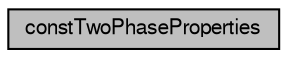 digraph G
{
  bgcolor="transparent";
  edge [fontname="FreeSans",fontsize="10",labelfontname="FreeSans",labelfontsize="10"];
  node [fontname="FreeSans",fontsize="10",shape=record];
  Node1 [label="constTwoPhaseProperties",height=0.2,width=0.4,color="black", fillcolor="grey75", style="filled" fontcolor="black"];
}
